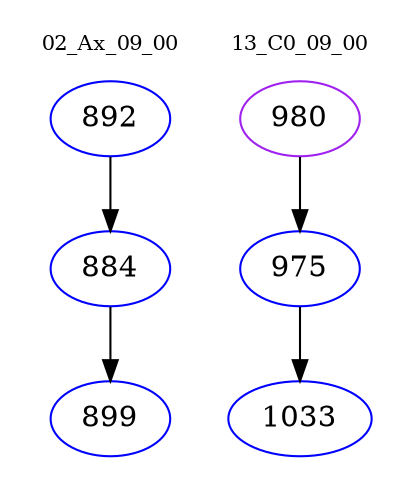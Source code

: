 digraph{
subgraph cluster_0 {
color = white
label = "02_Ax_09_00";
fontsize=10;
T0_892 [label="892", color="blue"]
T0_892 -> T0_884 [color="black"]
T0_884 [label="884", color="blue"]
T0_884 -> T0_899 [color="black"]
T0_899 [label="899", color="blue"]
}
subgraph cluster_1 {
color = white
label = "13_C0_09_00";
fontsize=10;
T1_980 [label="980", color="purple"]
T1_980 -> T1_975 [color="black"]
T1_975 [label="975", color="blue"]
T1_975 -> T1_1033 [color="black"]
T1_1033 [label="1033", color="blue"]
}
}
